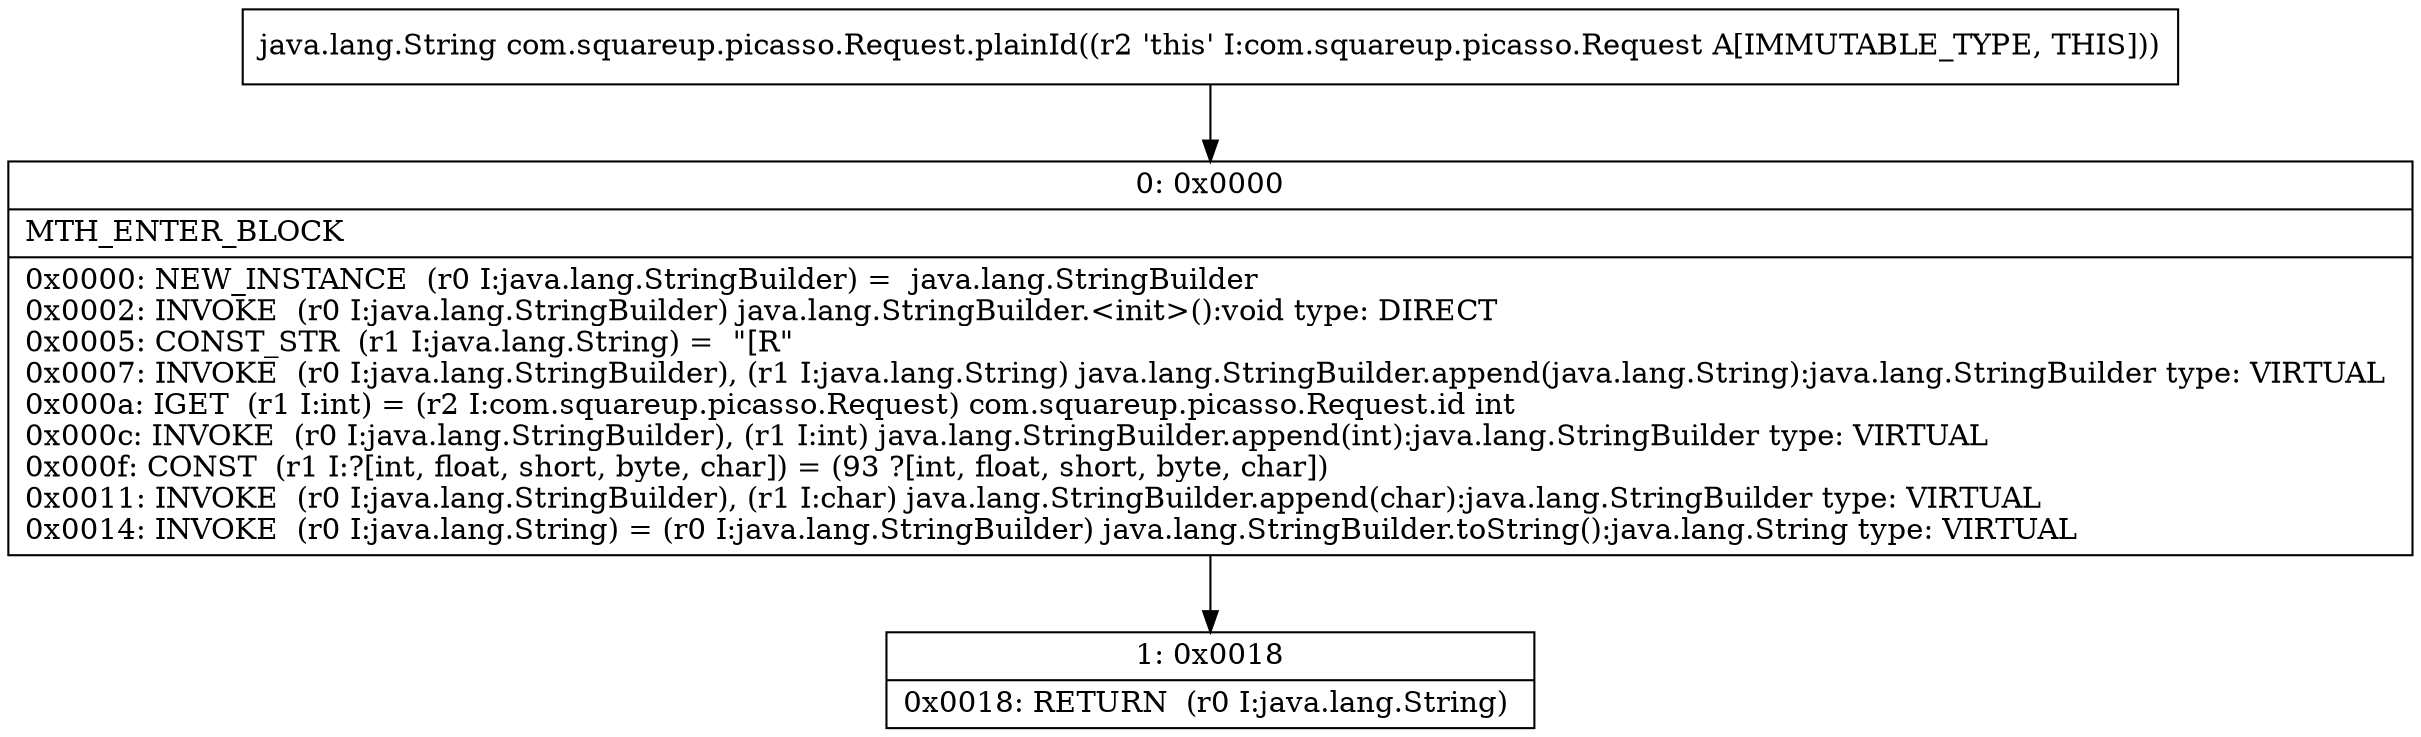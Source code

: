 digraph "CFG forcom.squareup.picasso.Request.plainId()Ljava\/lang\/String;" {
Node_0 [shape=record,label="{0\:\ 0x0000|MTH_ENTER_BLOCK\l|0x0000: NEW_INSTANCE  (r0 I:java.lang.StringBuilder) =  java.lang.StringBuilder \l0x0002: INVOKE  (r0 I:java.lang.StringBuilder) java.lang.StringBuilder.\<init\>():void type: DIRECT \l0x0005: CONST_STR  (r1 I:java.lang.String) =  \"[R\" \l0x0007: INVOKE  (r0 I:java.lang.StringBuilder), (r1 I:java.lang.String) java.lang.StringBuilder.append(java.lang.String):java.lang.StringBuilder type: VIRTUAL \l0x000a: IGET  (r1 I:int) = (r2 I:com.squareup.picasso.Request) com.squareup.picasso.Request.id int \l0x000c: INVOKE  (r0 I:java.lang.StringBuilder), (r1 I:int) java.lang.StringBuilder.append(int):java.lang.StringBuilder type: VIRTUAL \l0x000f: CONST  (r1 I:?[int, float, short, byte, char]) = (93 ?[int, float, short, byte, char]) \l0x0011: INVOKE  (r0 I:java.lang.StringBuilder), (r1 I:char) java.lang.StringBuilder.append(char):java.lang.StringBuilder type: VIRTUAL \l0x0014: INVOKE  (r0 I:java.lang.String) = (r0 I:java.lang.StringBuilder) java.lang.StringBuilder.toString():java.lang.String type: VIRTUAL \l}"];
Node_1 [shape=record,label="{1\:\ 0x0018|0x0018: RETURN  (r0 I:java.lang.String) \l}"];
MethodNode[shape=record,label="{java.lang.String com.squareup.picasso.Request.plainId((r2 'this' I:com.squareup.picasso.Request A[IMMUTABLE_TYPE, THIS])) }"];
MethodNode -> Node_0;
Node_0 -> Node_1;
}

